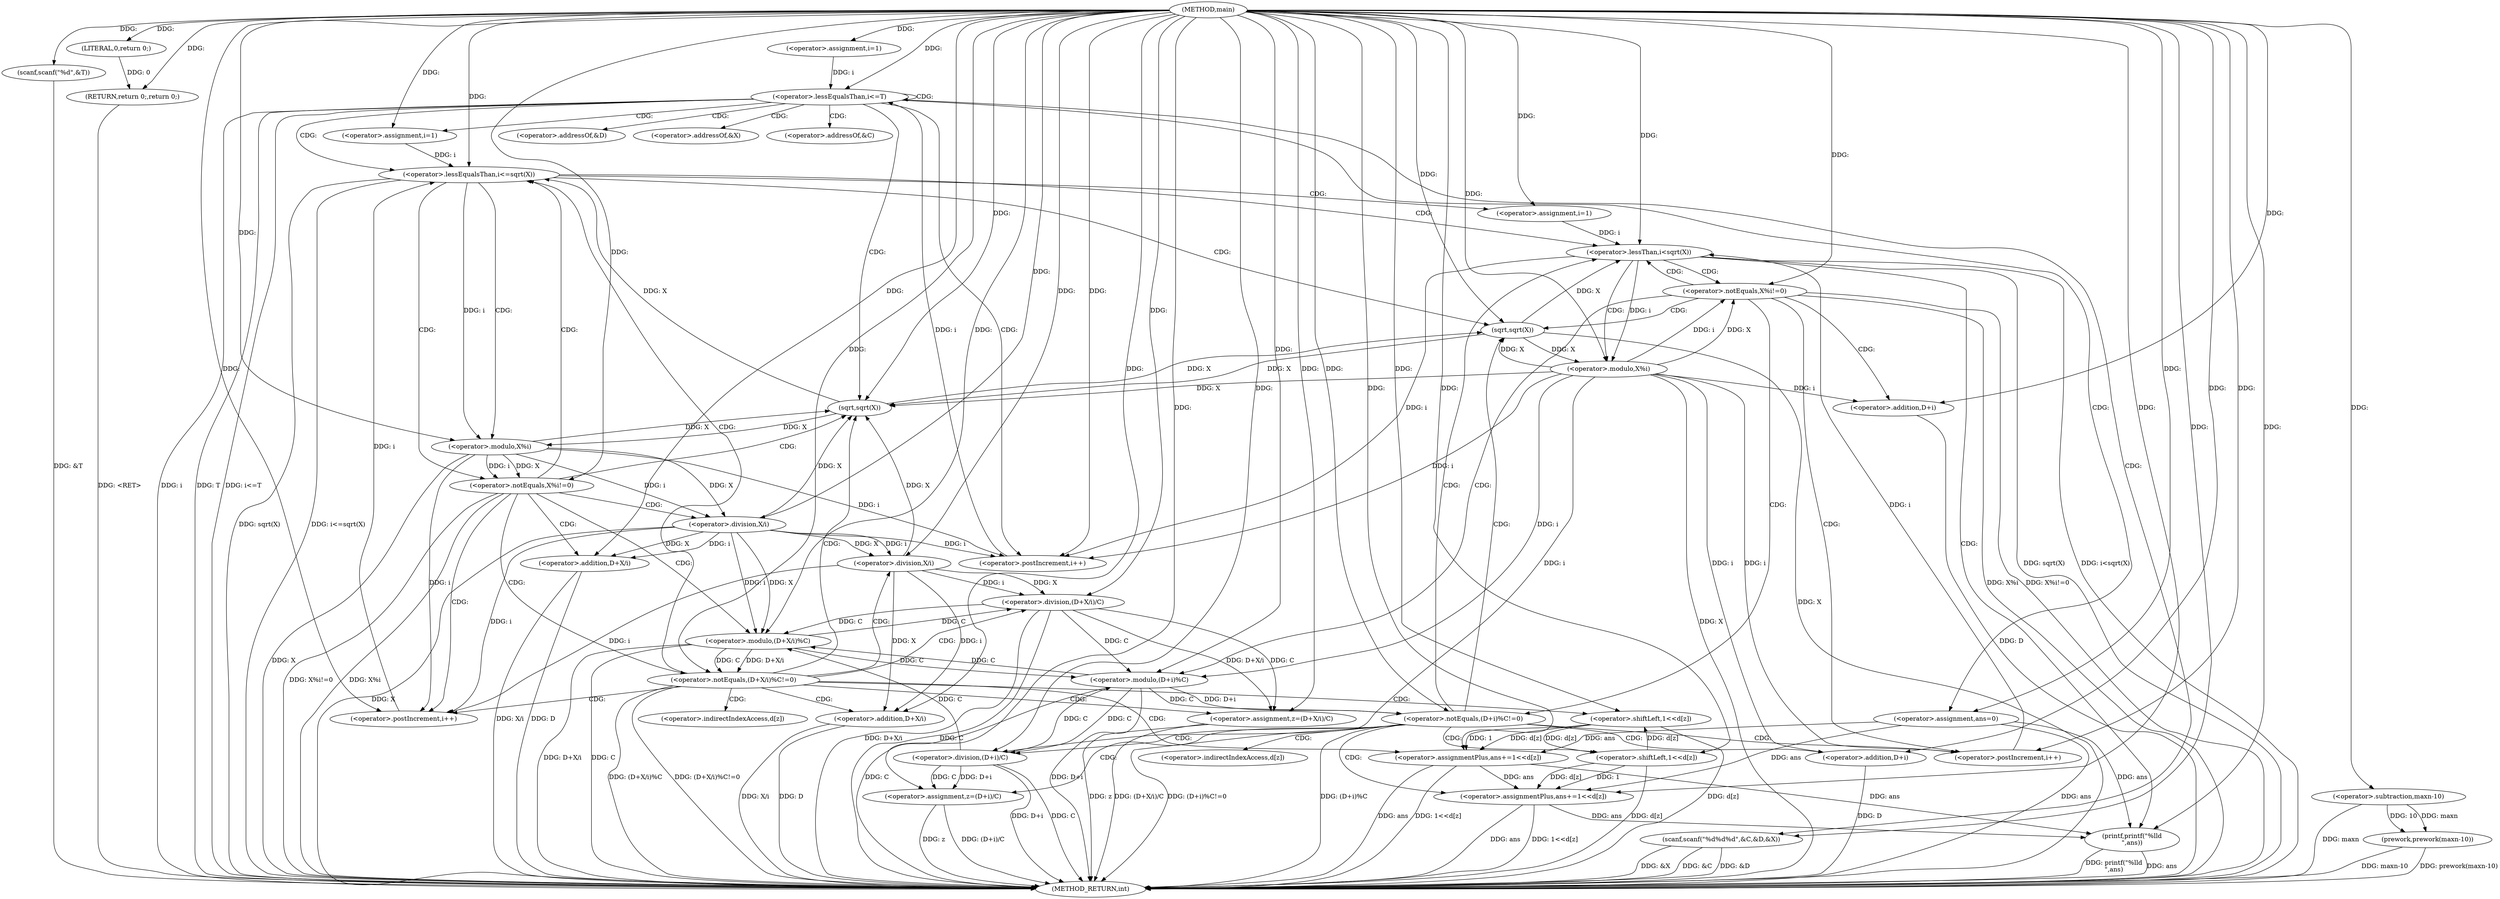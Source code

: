 digraph "main" {  
"1000224" [label = "(METHOD,main)" ]
"1000356" [label = "(METHOD_RETURN,int)" ]
"1000227" [label = "(scanf,scanf(\"%d\",&T))" ]
"1000231" [label = "(prework,prework(maxn-10))" ]
"1000354" [label = "(RETURN,return 0;,return 0;)" ]
"1000237" [label = "(<operator>.assignment,i=1)" ]
"1000240" [label = "(<operator>.lessEqualsThan,i<=T)" ]
"1000243" [label = "(<operator>.postIncrement,i++)" ]
"1000355" [label = "(LITERAL,0,return 0;)" ]
"1000232" [label = "(<operator>.subtraction,maxn-10)" ]
"1000247" [label = "(<operator>.assignment,ans=0)" ]
"1000253" [label = "(scanf,scanf(\"%d%d%d\",&C,&D,&X))" ]
"1000351" [label = "(printf,printf(\"%lld\n\",ans))" ]
"1000263" [label = "(<operator>.assignment,i=1)" ]
"1000266" [label = "(<operator>.lessEqualsThan,i<=sqrt(X))" ]
"1000270" [label = "(<operator>.postIncrement,i++)" ]
"1000310" [label = "(<operator>.assignment,i=1)" ]
"1000313" [label = "(<operator>.lessThan,i<sqrt(X))" ]
"1000317" [label = "(<operator>.postIncrement,i++)" ]
"1000292" [label = "(<operator>.assignment,z=(D+X/i)/C)" ]
"1000301" [label = "(<operator>.assignmentPlus,ans+=1<<d[z])" ]
"1000337" [label = "(<operator>.assignment,z=(D+i)/C)" ]
"1000344" [label = "(<operator>.assignmentPlus,ans+=1<<d[z])" ]
"1000268" [label = "(sqrt,sqrt(X))" ]
"1000274" [label = "(<operator>.notEquals,X%i!=0)" ]
"1000281" [label = "(<operator>.notEquals,(D+X/i)%C!=0)" ]
"1000315" [label = "(sqrt,sqrt(X))" ]
"1000321" [label = "(<operator>.notEquals,X%i!=0)" ]
"1000328" [label = "(<operator>.notEquals,(D+i)%C!=0)" ]
"1000294" [label = "(<operator>.division,(D+X/i)/C)" ]
"1000303" [label = "(<operator>.shiftLeft,1<<d[z])" ]
"1000339" [label = "(<operator>.division,(D+i)/C)" ]
"1000346" [label = "(<operator>.shiftLeft,1<<d[z])" ]
"1000275" [label = "(<operator>.modulo,X%i)" ]
"1000282" [label = "(<operator>.modulo,(D+X/i)%C)" ]
"1000295" [label = "(<operator>.addition,D+X/i)" ]
"1000322" [label = "(<operator>.modulo,X%i)" ]
"1000329" [label = "(<operator>.modulo,(D+i)%C)" ]
"1000340" [label = "(<operator>.addition,D+i)" ]
"1000283" [label = "(<operator>.addition,D+X/i)" ]
"1000297" [label = "(<operator>.division,X/i)" ]
"1000330" [label = "(<operator>.addition,D+i)" ]
"1000285" [label = "(<operator>.division,X/i)" ]
"1000255" [label = "(<operator>.addressOf,&C)" ]
"1000257" [label = "(<operator>.addressOf,&D)" ]
"1000259" [label = "(<operator>.addressOf,&X)" ]
"1000305" [label = "(<operator>.indirectIndexAccess,d[z])" ]
"1000348" [label = "(<operator>.indirectIndexAccess,d[z])" ]
  "1000227" -> "1000356"  [ label = "DDG: &T"] 
  "1000231" -> "1000356"  [ label = "DDG: maxn-10"] 
  "1000231" -> "1000356"  [ label = "DDG: prework(maxn-10)"] 
  "1000240" -> "1000356"  [ label = "DDG: i"] 
  "1000240" -> "1000356"  [ label = "DDG: T"] 
  "1000240" -> "1000356"  [ label = "DDG: i<=T"] 
  "1000247" -> "1000356"  [ label = "DDG: ans"] 
  "1000253" -> "1000356"  [ label = "DDG: &C"] 
  "1000253" -> "1000356"  [ label = "DDG: &D"] 
  "1000253" -> "1000356"  [ label = "DDG: &X"] 
  "1000266" -> "1000356"  [ label = "DDG: sqrt(X)"] 
  "1000266" -> "1000356"  [ label = "DDG: i<=sqrt(X)"] 
  "1000315" -> "1000356"  [ label = "DDG: X"] 
  "1000313" -> "1000356"  [ label = "DDG: sqrt(X)"] 
  "1000313" -> "1000356"  [ label = "DDG: i<sqrt(X)"] 
  "1000351" -> "1000356"  [ label = "DDG: ans"] 
  "1000351" -> "1000356"  [ label = "DDG: printf(\"%lld\n\",ans)"] 
  "1000322" -> "1000356"  [ label = "DDG: X"] 
  "1000321" -> "1000356"  [ label = "DDG: X%i"] 
  "1000321" -> "1000356"  [ label = "DDG: X%i!=0"] 
  "1000330" -> "1000356"  [ label = "DDG: D"] 
  "1000329" -> "1000356"  [ label = "DDG: D+i"] 
  "1000329" -> "1000356"  [ label = "DDG: C"] 
  "1000328" -> "1000356"  [ label = "DDG: (D+i)%C"] 
  "1000328" -> "1000356"  [ label = "DDG: (D+i)%C!=0"] 
  "1000337" -> "1000356"  [ label = "DDG: z"] 
  "1000340" -> "1000356"  [ label = "DDG: D"] 
  "1000339" -> "1000356"  [ label = "DDG: D+i"] 
  "1000339" -> "1000356"  [ label = "DDG: C"] 
  "1000337" -> "1000356"  [ label = "DDG: (D+i)/C"] 
  "1000344" -> "1000356"  [ label = "DDG: ans"] 
  "1000346" -> "1000356"  [ label = "DDG: d[z]"] 
  "1000344" -> "1000356"  [ label = "DDG: 1<<d[z]"] 
  "1000275" -> "1000356"  [ label = "DDG: X"] 
  "1000274" -> "1000356"  [ label = "DDG: X%i"] 
  "1000274" -> "1000356"  [ label = "DDG: X%i!=0"] 
  "1000283" -> "1000356"  [ label = "DDG: D"] 
  "1000285" -> "1000356"  [ label = "DDG: X"] 
  "1000283" -> "1000356"  [ label = "DDG: X/i"] 
  "1000282" -> "1000356"  [ label = "DDG: D+X/i"] 
  "1000282" -> "1000356"  [ label = "DDG: C"] 
  "1000281" -> "1000356"  [ label = "DDG: (D+X/i)%C"] 
  "1000281" -> "1000356"  [ label = "DDG: (D+X/i)%C!=0"] 
  "1000292" -> "1000356"  [ label = "DDG: z"] 
  "1000295" -> "1000356"  [ label = "DDG: D"] 
  "1000295" -> "1000356"  [ label = "DDG: X/i"] 
  "1000294" -> "1000356"  [ label = "DDG: D+X/i"] 
  "1000294" -> "1000356"  [ label = "DDG: C"] 
  "1000292" -> "1000356"  [ label = "DDG: (D+X/i)/C"] 
  "1000301" -> "1000356"  [ label = "DDG: ans"] 
  "1000303" -> "1000356"  [ label = "DDG: d[z]"] 
  "1000301" -> "1000356"  [ label = "DDG: 1<<d[z]"] 
  "1000354" -> "1000356"  [ label = "DDG: <RET>"] 
  "1000232" -> "1000356"  [ label = "DDG: maxn"] 
  "1000224" -> "1000227"  [ label = "DDG: "] 
  "1000355" -> "1000354"  [ label = "DDG: 0"] 
  "1000224" -> "1000354"  [ label = "DDG: "] 
  "1000232" -> "1000231"  [ label = "DDG: 10"] 
  "1000232" -> "1000231"  [ label = "DDG: maxn"] 
  "1000224" -> "1000237"  [ label = "DDG: "] 
  "1000224" -> "1000355"  [ label = "DDG: "] 
  "1000224" -> "1000232"  [ label = "DDG: "] 
  "1000237" -> "1000240"  [ label = "DDG: i"] 
  "1000243" -> "1000240"  [ label = "DDG: i"] 
  "1000224" -> "1000240"  [ label = "DDG: "] 
  "1000313" -> "1000243"  [ label = "DDG: i"] 
  "1000322" -> "1000243"  [ label = "DDG: i"] 
  "1000275" -> "1000243"  [ label = "DDG: i"] 
  "1000285" -> "1000243"  [ label = "DDG: i"] 
  "1000224" -> "1000243"  [ label = "DDG: "] 
  "1000224" -> "1000247"  [ label = "DDG: "] 
  "1000224" -> "1000253"  [ label = "DDG: "] 
  "1000224" -> "1000263"  [ label = "DDG: "] 
  "1000224" -> "1000310"  [ label = "DDG: "] 
  "1000224" -> "1000351"  [ label = "DDG: "] 
  "1000247" -> "1000351"  [ label = "DDG: ans"] 
  "1000344" -> "1000351"  [ label = "DDG: ans"] 
  "1000301" -> "1000351"  [ label = "DDG: ans"] 
  "1000263" -> "1000266"  [ label = "DDG: i"] 
  "1000270" -> "1000266"  [ label = "DDG: i"] 
  "1000224" -> "1000266"  [ label = "DDG: "] 
  "1000268" -> "1000266"  [ label = "DDG: X"] 
  "1000275" -> "1000270"  [ label = "DDG: i"] 
  "1000285" -> "1000270"  [ label = "DDG: i"] 
  "1000297" -> "1000270"  [ label = "DDG: i"] 
  "1000224" -> "1000270"  [ label = "DDG: "] 
  "1000294" -> "1000292"  [ label = "DDG: D+X/i"] 
  "1000294" -> "1000292"  [ label = "DDG: C"] 
  "1000303" -> "1000301"  [ label = "DDG: d[z]"] 
  "1000303" -> "1000301"  [ label = "DDG: 1"] 
  "1000310" -> "1000313"  [ label = "DDG: i"] 
  "1000317" -> "1000313"  [ label = "DDG: i"] 
  "1000224" -> "1000313"  [ label = "DDG: "] 
  "1000315" -> "1000313"  [ label = "DDG: X"] 
  "1000322" -> "1000317"  [ label = "DDG: i"] 
  "1000224" -> "1000317"  [ label = "DDG: "] 
  "1000339" -> "1000337"  [ label = "DDG: D+i"] 
  "1000339" -> "1000337"  [ label = "DDG: C"] 
  "1000346" -> "1000344"  [ label = "DDG: 1"] 
  "1000346" -> "1000344"  [ label = "DDG: d[z]"] 
  "1000315" -> "1000268"  [ label = "DDG: X"] 
  "1000322" -> "1000268"  [ label = "DDG: X"] 
  "1000275" -> "1000268"  [ label = "DDG: X"] 
  "1000285" -> "1000268"  [ label = "DDG: X"] 
  "1000297" -> "1000268"  [ label = "DDG: X"] 
  "1000224" -> "1000268"  [ label = "DDG: "] 
  "1000224" -> "1000292"  [ label = "DDG: "] 
  "1000247" -> "1000301"  [ label = "DDG: ans"] 
  "1000224" -> "1000301"  [ label = "DDG: "] 
  "1000268" -> "1000315"  [ label = "DDG: X"] 
  "1000322" -> "1000315"  [ label = "DDG: X"] 
  "1000224" -> "1000315"  [ label = "DDG: "] 
  "1000224" -> "1000337"  [ label = "DDG: "] 
  "1000247" -> "1000344"  [ label = "DDG: ans"] 
  "1000301" -> "1000344"  [ label = "DDG: ans"] 
  "1000224" -> "1000344"  [ label = "DDG: "] 
  "1000275" -> "1000274"  [ label = "DDG: X"] 
  "1000275" -> "1000274"  [ label = "DDG: i"] 
  "1000224" -> "1000274"  [ label = "DDG: "] 
  "1000282" -> "1000281"  [ label = "DDG: D+X/i"] 
  "1000282" -> "1000281"  [ label = "DDG: C"] 
  "1000224" -> "1000281"  [ label = "DDG: "] 
  "1000297" -> "1000294"  [ label = "DDG: X"] 
  "1000297" -> "1000294"  [ label = "DDG: i"] 
  "1000224" -> "1000294"  [ label = "DDG: "] 
  "1000282" -> "1000294"  [ label = "DDG: C"] 
  "1000224" -> "1000303"  [ label = "DDG: "] 
  "1000346" -> "1000303"  [ label = "DDG: d[z]"] 
  "1000322" -> "1000321"  [ label = "DDG: i"] 
  "1000322" -> "1000321"  [ label = "DDG: X"] 
  "1000224" -> "1000321"  [ label = "DDG: "] 
  "1000329" -> "1000328"  [ label = "DDG: C"] 
  "1000329" -> "1000328"  [ label = "DDG: D+i"] 
  "1000224" -> "1000328"  [ label = "DDG: "] 
  "1000224" -> "1000339"  [ label = "DDG: "] 
  "1000322" -> "1000339"  [ label = "DDG: i"] 
  "1000329" -> "1000339"  [ label = "DDG: C"] 
  "1000224" -> "1000346"  [ label = "DDG: "] 
  "1000303" -> "1000346"  [ label = "DDG: d[z]"] 
  "1000268" -> "1000275"  [ label = "DDG: X"] 
  "1000224" -> "1000275"  [ label = "DDG: "] 
  "1000266" -> "1000275"  [ label = "DDG: i"] 
  "1000285" -> "1000282"  [ label = "DDG: i"] 
  "1000285" -> "1000282"  [ label = "DDG: X"] 
  "1000224" -> "1000282"  [ label = "DDG: "] 
  "1000329" -> "1000282"  [ label = "DDG: C"] 
  "1000339" -> "1000282"  [ label = "DDG: C"] 
  "1000294" -> "1000282"  [ label = "DDG: C"] 
  "1000224" -> "1000295"  [ label = "DDG: "] 
  "1000297" -> "1000295"  [ label = "DDG: X"] 
  "1000297" -> "1000295"  [ label = "DDG: i"] 
  "1000315" -> "1000322"  [ label = "DDG: X"] 
  "1000224" -> "1000322"  [ label = "DDG: "] 
  "1000313" -> "1000322"  [ label = "DDG: i"] 
  "1000224" -> "1000329"  [ label = "DDG: "] 
  "1000322" -> "1000329"  [ label = "DDG: i"] 
  "1000339" -> "1000329"  [ label = "DDG: C"] 
  "1000282" -> "1000329"  [ label = "DDG: C"] 
  "1000294" -> "1000329"  [ label = "DDG: C"] 
  "1000224" -> "1000340"  [ label = "DDG: "] 
  "1000322" -> "1000340"  [ label = "DDG: i"] 
  "1000224" -> "1000283"  [ label = "DDG: "] 
  "1000285" -> "1000283"  [ label = "DDG: i"] 
  "1000285" -> "1000283"  [ label = "DDG: X"] 
  "1000285" -> "1000297"  [ label = "DDG: X"] 
  "1000224" -> "1000297"  [ label = "DDG: "] 
  "1000285" -> "1000297"  [ label = "DDG: i"] 
  "1000224" -> "1000330"  [ label = "DDG: "] 
  "1000322" -> "1000330"  [ label = "DDG: i"] 
  "1000275" -> "1000285"  [ label = "DDG: X"] 
  "1000224" -> "1000285"  [ label = "DDG: "] 
  "1000275" -> "1000285"  [ label = "DDG: i"] 
  "1000240" -> "1000268"  [ label = "CDG: "] 
  "1000240" -> "1000255"  [ label = "CDG: "] 
  "1000240" -> "1000243"  [ label = "CDG: "] 
  "1000240" -> "1000259"  [ label = "CDG: "] 
  "1000240" -> "1000240"  [ label = "CDG: "] 
  "1000240" -> "1000247"  [ label = "CDG: "] 
  "1000240" -> "1000263"  [ label = "CDG: "] 
  "1000240" -> "1000266"  [ label = "CDG: "] 
  "1000240" -> "1000253"  [ label = "CDG: "] 
  "1000240" -> "1000257"  [ label = "CDG: "] 
  "1000266" -> "1000315"  [ label = "CDG: "] 
  "1000266" -> "1000310"  [ label = "CDG: "] 
  "1000266" -> "1000274"  [ label = "CDG: "] 
  "1000266" -> "1000313"  [ label = "CDG: "] 
  "1000266" -> "1000275"  [ label = "CDG: "] 
  "1000313" -> "1000321"  [ label = "CDG: "] 
  "1000313" -> "1000351"  [ label = "CDG: "] 
  "1000313" -> "1000322"  [ label = "CDG: "] 
  "1000274" -> "1000285"  [ label = "CDG: "] 
  "1000274" -> "1000281"  [ label = "CDG: "] 
  "1000274" -> "1000282"  [ label = "CDG: "] 
  "1000274" -> "1000283"  [ label = "CDG: "] 
  "1000274" -> "1000268"  [ label = "CDG: "] 
  "1000274" -> "1000270"  [ label = "CDG: "] 
  "1000274" -> "1000266"  [ label = "CDG: "] 
  "1000281" -> "1000294"  [ label = "CDG: "] 
  "1000281" -> "1000305"  [ label = "CDG: "] 
  "1000281" -> "1000268"  [ label = "CDG: "] 
  "1000281" -> "1000295"  [ label = "CDG: "] 
  "1000281" -> "1000270"  [ label = "CDG: "] 
  "1000281" -> "1000292"  [ label = "CDG: "] 
  "1000281" -> "1000303"  [ label = "CDG: "] 
  "1000281" -> "1000297"  [ label = "CDG: "] 
  "1000281" -> "1000266"  [ label = "CDG: "] 
  "1000281" -> "1000301"  [ label = "CDG: "] 
  "1000321" -> "1000330"  [ label = "CDG: "] 
  "1000321" -> "1000329"  [ label = "CDG: "] 
  "1000321" -> "1000328"  [ label = "CDG: "] 
  "1000321" -> "1000315"  [ label = "CDG: "] 
  "1000321" -> "1000313"  [ label = "CDG: "] 
  "1000321" -> "1000317"  [ label = "CDG: "] 
  "1000328" -> "1000315"  [ label = "CDG: "] 
  "1000328" -> "1000337"  [ label = "CDG: "] 
  "1000328" -> "1000313"  [ label = "CDG: "] 
  "1000328" -> "1000348"  [ label = "CDG: "] 
  "1000328" -> "1000339"  [ label = "CDG: "] 
  "1000328" -> "1000340"  [ label = "CDG: "] 
  "1000328" -> "1000344"  [ label = "CDG: "] 
  "1000328" -> "1000346"  [ label = "CDG: "] 
  "1000328" -> "1000317"  [ label = "CDG: "] 
}
